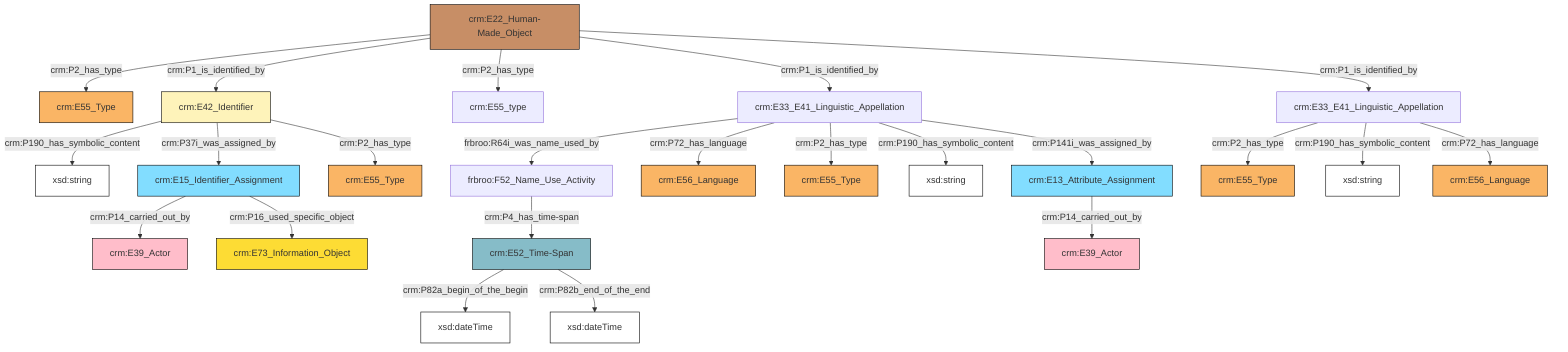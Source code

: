 flowchart TD
classDef Literal fill:#ffffff,stroke:#000000,color:;
classDef Literal_URI fill:#ffffff,stroke:#000000,color:;
classDef crm_E1_CRM_Entity fill:#ffffff,stroke:#000000,color:;
classDef crm_E1_CRM_Entity_URI fill:#ffffff,stroke:#000000,color:;
classDef crm_E2_Temporal_Entity fill:#82ddff,stroke:#000000,color:;
classDef crm_E2_Temporal_Entity_URI fill:#d2effa,stroke:#000000,color:;
classDef crm_E55_Type fill:#fab565,stroke:#000000,color:;
classDef crm_E55_Type_URI fill:#fde7ce,stroke:#000000,color:;
classDef crm_E52_Time-Span fill:#86bcc8,stroke:#000000,color:;
classDef crm_E52_Time-Span_URI fill:#dcebef,stroke:#000000,color:;
classDef crm_E41_Appellation fill:#fef3ba,stroke:#000000,color:;
classDef crm_E41_Appellation_URI fill:#fffae6,stroke:#000000,color:;
classDef crm_E53_Place fill:#94cc7d,stroke:#000000,color:;
classDef crm_E53_Place_URI fill:#e1f1da,stroke:#000000,color:;
classDef crm_E77_Persistent_Item fill:#ffffff,stroke:#000000,color:;
classDef crm_E77_Persistent_Item_URI fill:#ffffff,stroke:#000000,color:;
classDef crm_E28_Conceptual_Object fill:#fddc34,stroke:#000000,color:;
classDef crm_E28_Conceptual_Object_URI fill:#fef6cd,stroke:#000000,color:;
classDef crm_E18_Physical_Thing fill:#c78e66,stroke:#000000,color:;
classDef crm_E18_Physical_Thing_URI fill:#e3c8b5,stroke:#000000,color:;
classDef crm_E39_Actor fill:#ffbdca,stroke:#000000,color:;
classDef crm_E39_Actor_URI fill:#ffe6eb,stroke:#000000,color:;
classDef crm_E54_Dimension fill:#b8b8b8,stroke:#000000,color:;
classDef crm_E54_Dimension_URI fill:#f2f2f2,stroke:#000000,color:;
classDef crm_E92_Spacetime_Volume fill:#cc80ff,stroke:#000000,color:;
classDef crm_E92_Spacetime_Volume_URI fill:#ebccff,stroke:#000000,color:;
classDef crm_E59_Primitive_Value fill:#f0f0f0,stroke:#000000,color:;
classDef crm_E59_Primitive_Value_URI fill:#f2f2f2,stroke:#000000,color:;
classDef crm_PC0_Typed_CRM_Property fill:#ffffff,stroke:#000000,color:;
classDef crm_PC0_Typed_CRM_Property_URI fill:#ffffff,stroke:#000000,color:;
classDef Multi fill:#cccccc,stroke:#000000,color:;
classDef Multi_URI fill:#cccccc,stroke:#000000,color:;
0["crm:E33_E41_Linguistic_Appellation"]:::Default -->|crm:P2_has_type| 1["crm:E55_Type"]:::crm_E55_Type
4["crm:E15_Identifier_Assignment"]:::crm_E2_Temporal_Entity -->|crm:P14_carried_out_by| 5["crm:E39_Actor"]:::crm_E39_Actor
4["crm:E15_Identifier_Assignment"]:::crm_E2_Temporal_Entity -->|crm:P16_used_specific_object| 8["crm:E73_Information_Object"]:::crm_E28_Conceptual_Object
11["crm:E13_Attribute_Assignment"]:::crm_E2_Temporal_Entity -->|crm:P14_carried_out_by| 6["crm:E39_Actor"]:::crm_E39_Actor
12["crm:E33_E41_Linguistic_Appellation"]:::Default -->|frbroo:R64i_was_name_used_by| 9["frbroo:F52_Name_Use_Activity"]:::Default
2["crm:E52_Time-Span"]:::crm_E52_Time-Span -->|crm:P82a_begin_of_the_begin| 13["xsd:dateTime"]:::Literal
0["crm:E33_E41_Linguistic_Appellation"]:::Default -->|crm:P190_has_symbolic_content| 17["xsd:string"]:::Literal
12["crm:E33_E41_Linguistic_Appellation"]:::Default -->|crm:P72_has_language| 18["crm:E56_Language"]:::crm_E55_Type
9["frbroo:F52_Name_Use_Activity"]:::Default -->|crm:P4_has_time-span| 2["crm:E52_Time-Span"]:::crm_E52_Time-Span
0["crm:E33_E41_Linguistic_Appellation"]:::Default -->|crm:P72_has_language| 21["crm:E56_Language"]:::crm_E55_Type
19["crm:E22_Human-Made_Object"]:::crm_E18_Physical_Thing -->|crm:P2_has_type| 14["crm:E55_Type"]:::crm_E55_Type
19["crm:E22_Human-Made_Object"]:::crm_E18_Physical_Thing -->|crm:P1_is_identified_by| 22["crm:E42_Identifier"]:::crm_E41_Appellation
2["crm:E52_Time-Span"]:::crm_E52_Time-Span -->|crm:P82b_end_of_the_end| 25["xsd:dateTime"]:::Literal
22["crm:E42_Identifier"]:::crm_E41_Appellation -->|crm:P190_has_symbolic_content| 26["xsd:string"]:::Literal
19["crm:E22_Human-Made_Object"]:::crm_E18_Physical_Thing -->|crm:P2_has_type| 28["crm:E55_type"]:::Default
19["crm:E22_Human-Made_Object"]:::crm_E18_Physical_Thing -->|crm:P1_is_identified_by| 12["crm:E33_E41_Linguistic_Appellation"]:::Default
22["crm:E42_Identifier"]:::crm_E41_Appellation -->|crm:P37i_was_assigned_by| 4["crm:E15_Identifier_Assignment"]:::crm_E2_Temporal_Entity
12["crm:E33_E41_Linguistic_Appellation"]:::Default -->|crm:P2_has_type| 37["crm:E55_Type"]:::crm_E55_Type
12["crm:E33_E41_Linguistic_Appellation"]:::Default -->|crm:P190_has_symbolic_content| 38["xsd:string"]:::Literal
19["crm:E22_Human-Made_Object"]:::crm_E18_Physical_Thing -->|crm:P1_is_identified_by| 0["crm:E33_E41_Linguistic_Appellation"]:::Default
22["crm:E42_Identifier"]:::crm_E41_Appellation -->|crm:P2_has_type| 31["crm:E55_Type"]:::crm_E55_Type
12["crm:E33_E41_Linguistic_Appellation"]:::Default -->|crm:P141i_was_assigned_by| 11["crm:E13_Attribute_Assignment"]:::crm_E2_Temporal_Entity